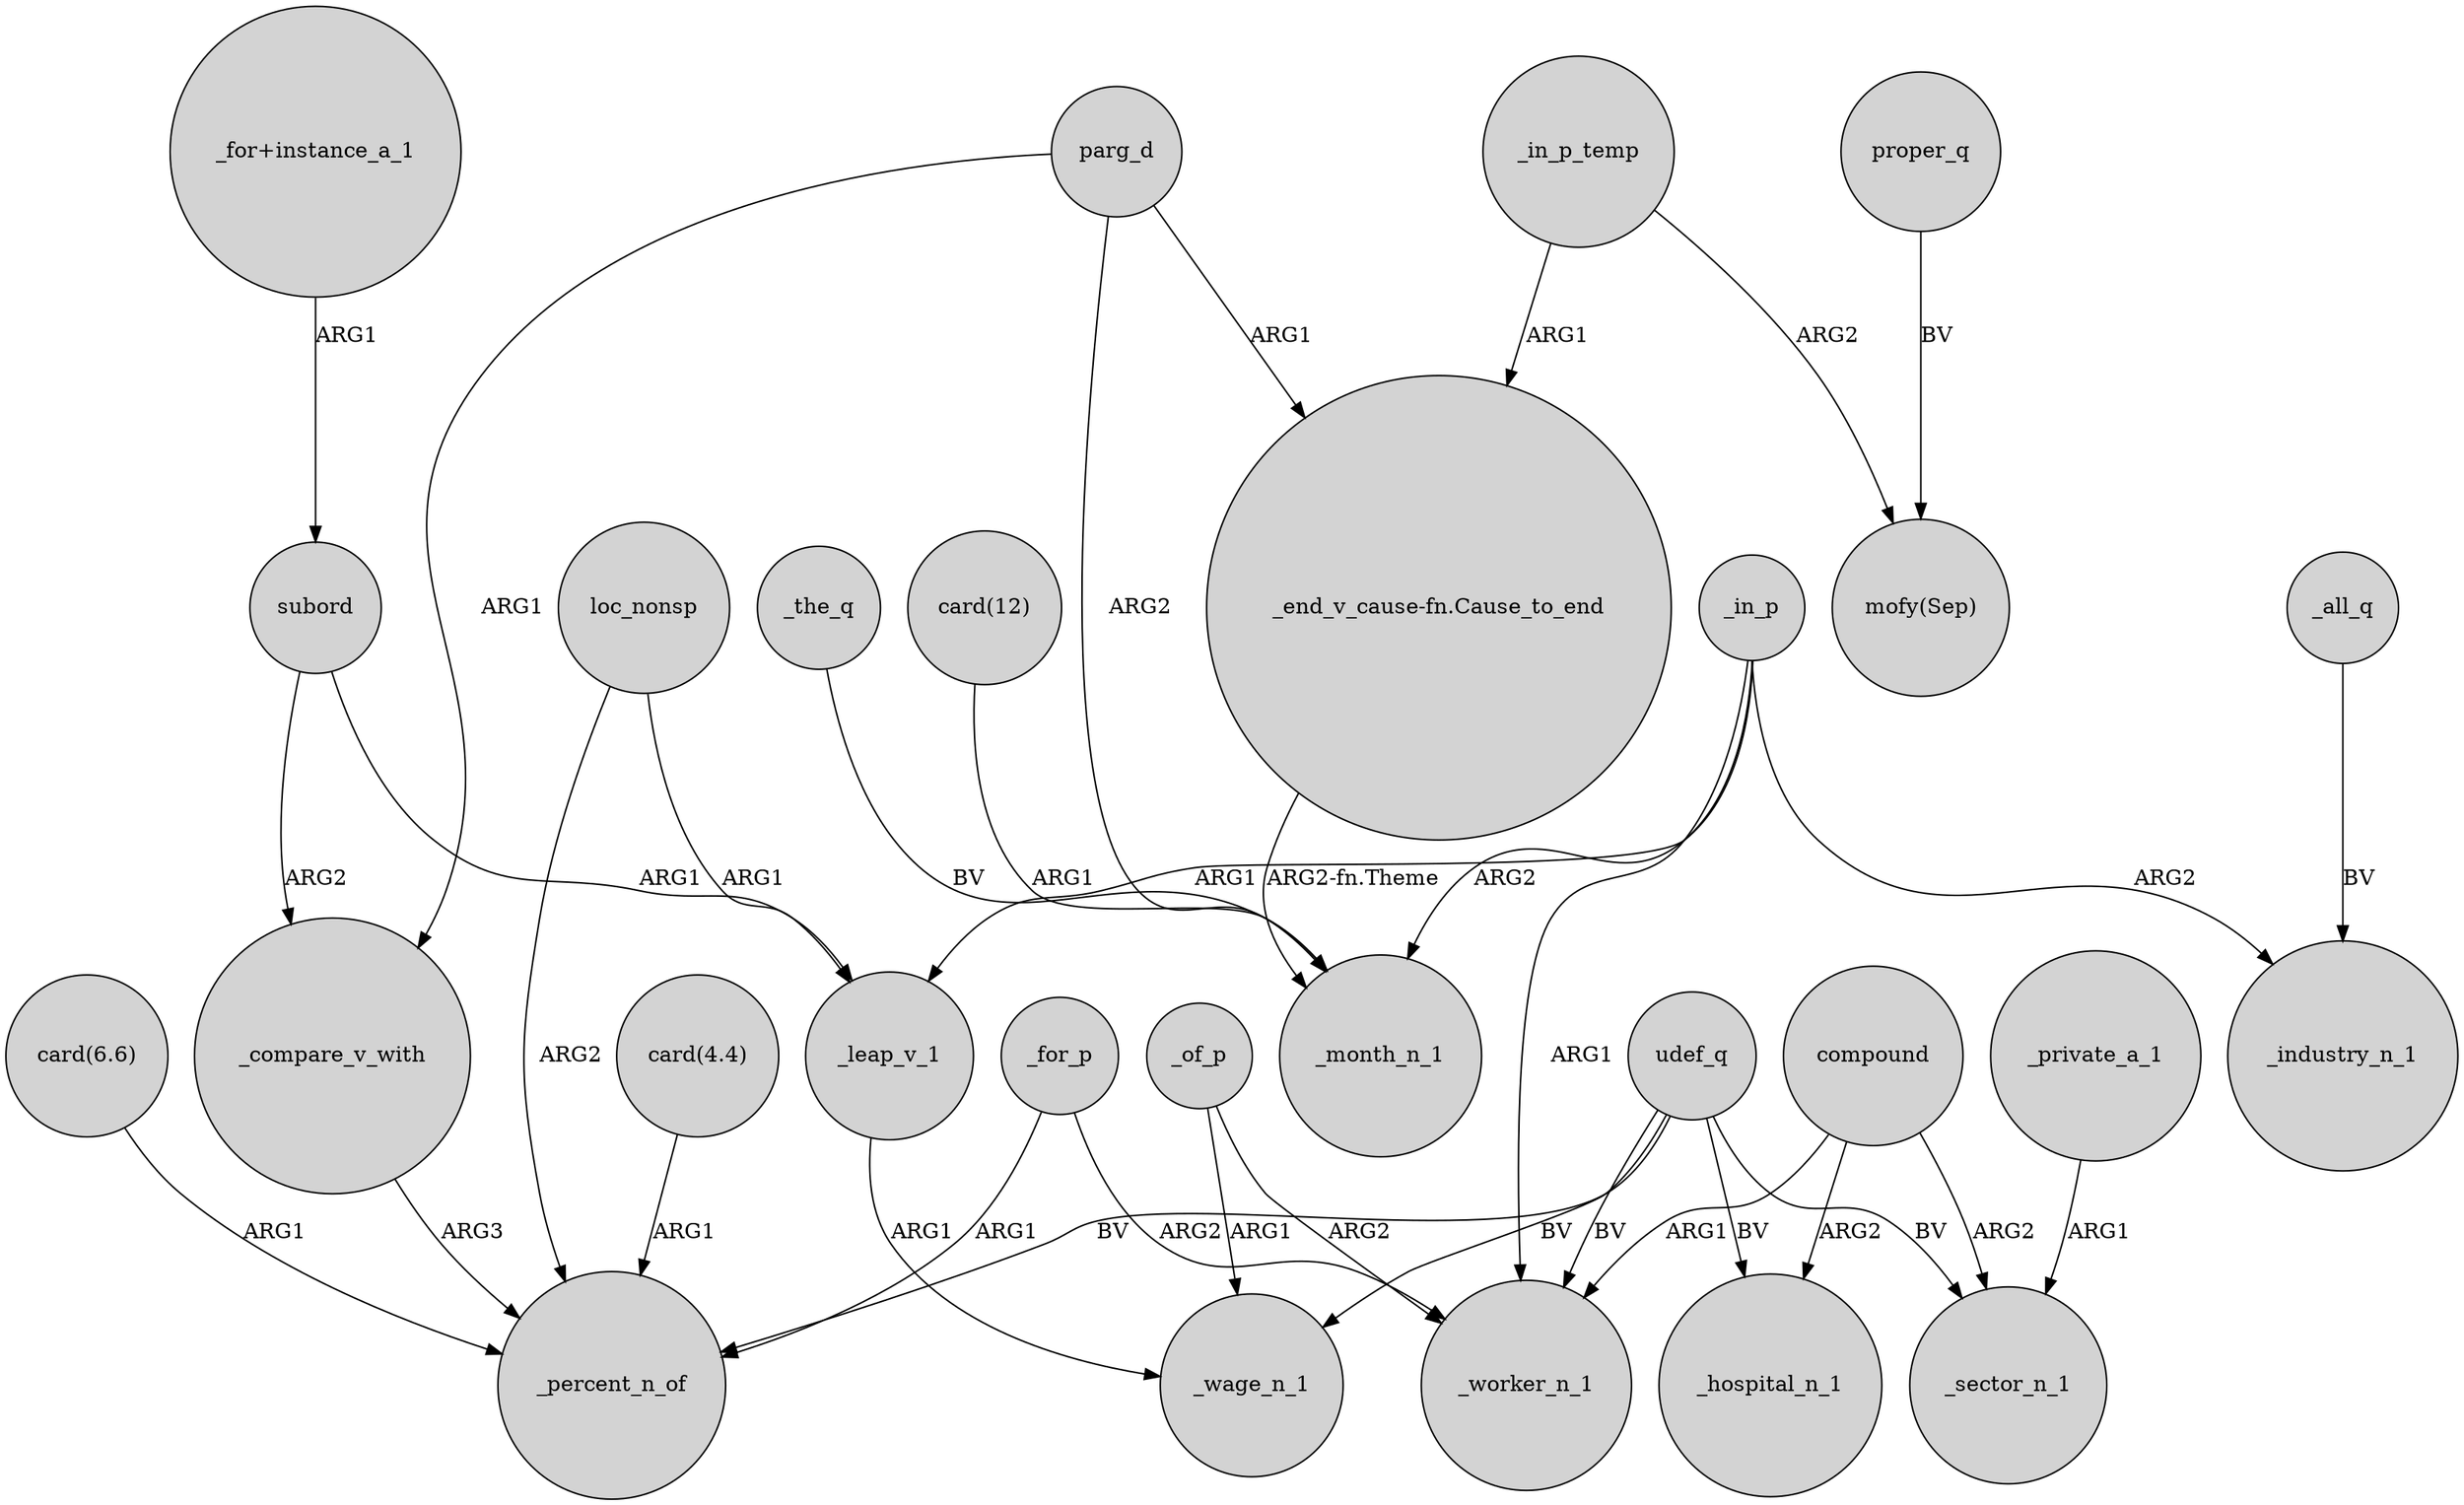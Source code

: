 digraph {
	node [shape=circle style=filled]
	_in_p -> _month_n_1 [label=ARG2]
	parg_d -> _month_n_1 [label=ARG2]
	_compare_v_with -> _percent_n_of [label=ARG3]
	loc_nonsp -> _leap_v_1 [label=ARG1]
	subord -> _leap_v_1 [label=ARG1]
	udef_q -> _wage_n_1 [label=BV]
	"card(4.4)" -> _percent_n_of [label=ARG1]
	_all_q -> _industry_n_1 [label=BV]
	udef_q -> _worker_n_1 [label=BV]
	_in_p -> _industry_n_1 [label=ARG2]
	parg_d -> _compare_v_with [label=ARG1]
	proper_q -> "mofy(Sep)" [label=BV]
	"_end_v_cause-fn.Cause_to_end" -> _month_n_1 [label="ARG2-fn.Theme"]
	udef_q -> _sector_n_1 [label=BV]
	"card(6.6)" -> _percent_n_of [label=ARG1]
	_the_q -> _month_n_1 [label=BV]
	_leap_v_1 -> _wage_n_1 [label=ARG1]
	_for_p -> _percent_n_of [label=ARG1]
	loc_nonsp -> _percent_n_of [label=ARG2]
	parg_d -> "_end_v_cause-fn.Cause_to_end" [label=ARG1]
	"card(12)" -> _month_n_1 [label=ARG1]
	compound -> _sector_n_1 [label=ARG2]
	_for_p -> _worker_n_1 [label=ARG2]
	_private_a_1 -> _sector_n_1 [label=ARG1]
	_in_p -> _leap_v_1 [label=ARG1]
	_of_p -> _wage_n_1 [label=ARG1]
	_in_p_temp -> "_end_v_cause-fn.Cause_to_end" [label=ARG1]
	subord -> _compare_v_with [label=ARG2]
	"_for+instance_a_1" -> subord [label=ARG1]
	udef_q -> _hospital_n_1 [label=BV]
	compound -> _worker_n_1 [label=ARG1]
	udef_q -> _percent_n_of [label=BV]
	_of_p -> _worker_n_1 [label=ARG2]
	_in_p -> _worker_n_1 [label=ARG1]
	_in_p_temp -> "mofy(Sep)" [label=ARG2]
	compound -> _hospital_n_1 [label=ARG2]
}

